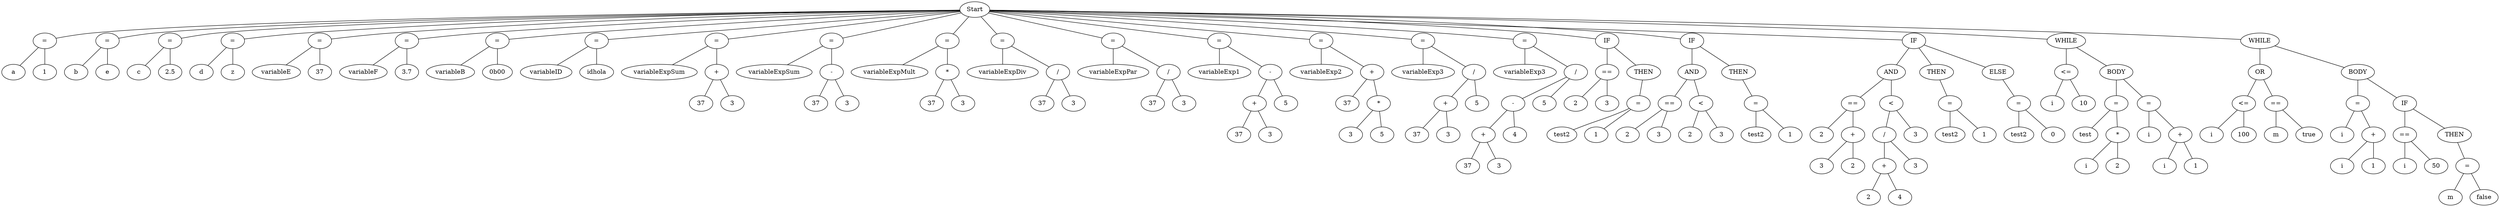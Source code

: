 graph G {node_start [label="Start"]
nodo_460025833 [label="="]
node_start -- nodo_460025833
nodo_1258625654 [label="a"]
nodo_460025833 -- nodo_1258625654
nodo_1996496088 [label="1"]
nodo_460025833 -- nodo_1996496088
nodo_1200413473 [label="="]
node_start -- nodo_1200413473
nodo_123269150 [label="b"]
nodo_1200413473 -- nodo_123269150
nodo_1693289513 [label="e"]
nodo_1200413473 -- nodo_1693289513
nodo_335329968 [label="="]
node_start -- nodo_335329968
nodo_839396925 [label="c"]
nodo_335329968 -- nodo_839396925
nodo_1913712738 [label="2.5"]
nodo_335329968 -- nodo_1913712738
nodo_2056562381 [label="="]
node_start -- nodo_2056562381
nodo_214673941 [label="d"]
nodo_2056562381 -- nodo_214673941
nodo_2143356023 [label="z"]
nodo_2056562381 -- nodo_2143356023
nodo_170354701 [label="="]
node_start -- nodo_170354701
nodo_1440355658 [label="variableE"]
nodo_170354701 -- nodo_1440355658
nodo_76584678 [label="37"]
nodo_170354701 -- nodo_76584678
nodo_1938147519 [label="="]
node_start -- nodo_1938147519
nodo_1112781250 [label="variableF"]
nodo_1938147519 -- nodo_1112781250
nodo_1193708679 [label="3.7"]
nodo_1938147519 -- nodo_1193708679
nodo_1199637795 [label="="]
node_start -- nodo_1199637795
nodo_446491996 [label="variableB"]
nodo_1199637795 -- nodo_446491996
nodo_1168020076 [label="0b00"]
nodo_1199637795 -- nodo_1168020076
nodo_917470444 [label="="]
node_start -- nodo_917470444
nodo_2043207431 [label="variableID"]
nodo_917470444 -- nodo_2043207431
nodo_79899503 [label="idhola"]
nodo_917470444 -- nodo_79899503
nodo_905954409 [label="="]
node_start -- nodo_905954409
nodo_2021295654 [label="variableExpSum"]
nodo_905954409 -- nodo_2021295654
nodo_1198874313 [label="+"]
nodo_905954409 -- nodo_1198874313
nodo_1517329691 [label="37"]
nodo_1198874313 -- nodo_1517329691
nodo_300406448 [label="3"]
nodo_1198874313 -- nodo_300406448
nodo_1023424796 [label="="]
node_start -- nodo_1023424796
nodo_1349430115 [label="variableExpSum"]
nodo_1023424796 -- nodo_1349430115
nodo_245918768 [label="-"]
nodo_1023424796 -- nodo_245918768
nodo_559249667 [label="37"]
nodo_245918768 -- nodo_559249667
nodo_497118444 [label="3"]
nodo_245918768 -- nodo_497118444
nodo_942795144 [label="="]
node_start -- nodo_942795144
nodo_1966463826 [label="variableExpMult"]
nodo_942795144 -- nodo_1966463826
nodo_2132945302 [label="*"]
nodo_942795144 -- nodo_2132945302
nodo_1777532050 [label="37"]
nodo_2132945302 -- nodo_1777532050
nodo_1589130637 [label="3"]
nodo_2132945302 -- nodo_1589130637
nodo_93096515 [label="="]
node_start -- nodo_93096515
nodo_1795980797 [label="variableExpDiv"]
nodo_93096515 -- nodo_1795980797
nodo_358881890 [label="/"]
nodo_93096515 -- nodo_358881890
nodo_175063326 [label="37"]
nodo_358881890 -- nodo_175063326
nodo_1808800898 [label="3"]
nodo_358881890 -- nodo_1808800898
nodo_1673230224 [label="="]
node_start -- nodo_1673230224
nodo_1455015567 [label="variableExpPar"]
nodo_1673230224 -- nodo_1455015567
nodo_640551671 [label="/"]
nodo_1673230224 -- nodo_640551671
nodo_1299265212 [label="37"]
nodo_640551671 -- nodo_1299265212
nodo_1976487797 [label="3"]
nodo_640551671 -- nodo_1976487797
nodo_1834738429 [label="="]
node_start -- nodo_1834738429
nodo_997471251 [label="variableExp1"]
nodo_1834738429 -- nodo_997471251
nodo_2138321175 [label="-"]
nodo_1834738429 -- nodo_2138321175
nodo_2084760811 [label="+"]
nodo_2138321175 -- nodo_2084760811
nodo_1312601492 [label="37"]
nodo_2084760811 -- nodo_1312601492
nodo_1425200364 [label="3"]
nodo_2084760811 -- nodo_1425200364
nodo_181451756 [label="5"]
nodo_2138321175 -- nodo_181451756
nodo_1629367273 [label="="]
node_start -- nodo_1629367273
nodo_1252373067 [label="variableExp2"]
nodo_1629367273 -- nodo_1252373067
nodo_145902151 [label="+"]
nodo_1629367273 -- nodo_145902151
nodo_120754022 [label="37"]
nodo_145902151 -- nodo_120754022
nodo_392408330 [label="*"]
nodo_145902151 -- nodo_392408330
nodo_1890808391 [label="3"]
nodo_392408330 -- nodo_1890808391
nodo_1783234148 [label="5"]
nodo_392408330 -- nodo_1783234148
nodo_2039682548 [label="="]
node_start -- nodo_2039682548
nodo_1939008561 [label="variableExp3"]
nodo_2039682548 -- nodo_1939008561
nodo_416844110 [label="/"]
nodo_2039682548 -- nodo_416844110
nodo_1036513007 [label="+"]
nodo_416844110 -- nodo_1036513007
nodo_1545236502 [label="37"]
nodo_1036513007 -- nodo_1545236502
nodo_940436672 [label="3"]
nodo_1036513007 -- nodo_940436672
nodo_1682149494 [label="5"]
nodo_416844110 -- nodo_1682149494
nodo_1718729351 [label="="]
node_start -- nodo_1718729351
nodo_1768225951 [label="variableExp3"]
nodo_1718729351 -- nodo_1768225951
nodo_1054373535 [label="/"]
nodo_1718729351 -- nodo_1054373535
nodo_1180729618 [label="-"]
nodo_1054373535 -- nodo_1180729618
nodo_766426843 [label="+"]
nodo_1180729618 -- nodo_766426843
nodo_1667248117 [label="37"]
nodo_766426843 -- nodo_1667248117
nodo_510775688 [label="3"]
nodo_766426843 -- nodo_510775688
nodo_1557904197 [label="4"]
nodo_1180729618 -- nodo_1557904197
nodo_73109091 [label="5"]
nodo_1054373535 -- nodo_73109091
nodo_1722156698 [label="IF"]
node_start -- nodo_1722156698
nodo_2009856584 [label="=="]
nodo_1722156698 -- nodo_2009856584
nodo_800807492 [label="2"]
nodo_2009856584 -- nodo_800807492
nodo_2038369279 [label="3"]
nodo_2009856584 -- nodo_2038369279
nodo_1412150105 [label="THEN"]
nodo_1722156698 -- nodo_1412150105
nodo_2090469934 [label="="]
nodo_1412150105 -- nodo_2090469934
nodo_159782531 [label="test2"]
nodo_2090469934 -- nodo_159782531
nodo_145212607 [label="1"]
nodo_2090469934 -- nodo_145212607
nodo_27201417 [label="IF"]
node_start -- nodo_27201417
nodo_771272430 [label="AND"]
nodo_27201417 -- nodo_771272430
nodo_351508444 [label="=="]
nodo_771272430 -- nodo_351508444
nodo_575089601 [label="2"]
nodo_351508444 -- nodo_575089601
nodo_1541245767 [label="3"]
nodo_351508444 -- nodo_1541245767
nodo_867881228 [label="<"]
nodo_771272430 -- nodo_867881228
nodo_998243792 [label="2"]
nodo_867881228 -- nodo_998243792
nodo_545112157 [label="3"]
nodo_867881228 -- nodo_545112157
nodo_390983846 [label="THEN"]
nodo_27201417 -- nodo_390983846
nodo_1914331634 [label="="]
nodo_390983846 -- nodo_1914331634
nodo_911184668 [label="test2"]
nodo_1914331634 -- nodo_911184668
nodo_2029961888 [label="1"]
nodo_1914331634 -- nodo_2029961888
nodo_13555161 [label="IF"]
node_start -- nodo_13555161
nodo_570044867 [label="AND"]
nodo_13555161 -- nodo_570044867
nodo_1801949587 [label="=="]
nodo_570044867 -- nodo_1801949587
nodo_1703064989 [label="2"]
nodo_1801949587 -- nodo_1703064989
nodo_328516841 [label="+"]
nodo_1801949587 -- nodo_328516841
nodo_1662032753 [label="3"]
nodo_328516841 -- nodo_1662032753
nodo_883713417 [label="2"]
nodo_328516841 -- nodo_883713417
nodo_1156710620 [label="<"]
nodo_570044867 -- nodo_1156710620
nodo_1911826215 [label="/"]
nodo_1156710620 -- nodo_1911826215
nodo_374927739 [label="+"]
nodo_1911826215 -- nodo_374927739
nodo_1091526164 [label="2"]
nodo_374927739 -- nodo_1091526164
nodo_363811337 [label="4"]
nodo_374927739 -- nodo_363811337
nodo_1169330820 [label="3"]
nodo_1911826215 -- nodo_1169330820
nodo_347103328 [label="3"]
nodo_1156710620 -- nodo_347103328
nodo_804549404 [label="THEN"]
nodo_13555161 -- nodo_804549404
nodo_1076122609 [label="="]
nodo_804549404 -- nodo_1076122609
nodo_299098051 [label="test2"]
nodo_1076122609 -- nodo_299098051
nodo_108465913 [label="1"]
nodo_1076122609 -- nodo_108465913
nodo_177729976 [label="ELSE"]
nodo_13555161 -- nodo_177729976
nodo_1758363840 [label="="]
nodo_177729976 -- nodo_1758363840
nodo_1735157725 [label="test2"]
nodo_1758363840 -- nodo_1735157725
nodo_1506983183 [label="0"]
nodo_1758363840 -- nodo_1506983183
nodo_1828560316 [label="WHILE"]
node_start -- nodo_1828560316
nodo_1962871604 [label="<="]
nodo_1828560316 -- nodo_1962871604
nodo_940173921 [label="i"]
nodo_1962871604 -- nodo_940173921
nodo_949584033 [label="10"]
nodo_1962871604 -- nodo_949584033
nodo_105757969 [label="BODY"]
nodo_1828560316 -- nodo_105757969
nodo_182952007 [label="="]
nodo_105757969 -- nodo_182952007
nodo_2110392728 [label="test"]
nodo_182952007 -- nodo_2110392728
nodo_153223688 [label="*"]
nodo_182952007 -- nodo_153223688
nodo_1651278600 [label="i"]
nodo_153223688 -- nodo_1651278600
nodo_1430188698 [label="2"]
nodo_153223688 -- nodo_1430188698
nodo_2014685036 [label="="]
nodo_105757969 -- nodo_2014685036
nodo_1639897124 [label="i"]
nodo_2014685036 -- nodo_1639897124
nodo_1741452248 [label="+"]
nodo_2014685036 -- nodo_1741452248
nodo_1162143641 [label="i"]
nodo_1741452248 -- nodo_1162143641
nodo_280958618 [label="1"]
nodo_1741452248 -- nodo_280958618
nodo_131568465 [label="WHILE"]
node_start -- nodo_131568465
nodo_50426560 [label="OR"]
nodo_131568465 -- nodo_50426560
nodo_1637561622 [label="<="]
nodo_50426560 -- nodo_1637561622
nodo_158921849 [label="i"]
nodo_1637561622 -- nodo_158921849
nodo_848212764 [label="100"]
nodo_1637561622 -- nodo_848212764
nodo_982601983 [label="=="]
nodo_50426560 -- nodo_982601983
nodo_35320126 [label="m"]
nodo_982601983 -- nodo_35320126
nodo_1284445752 [label="true"]
nodo_982601983 -- nodo_1284445752
nodo_199121638 [label="BODY"]
nodo_131568465 -- nodo_199121638
nodo_1006167498 [label="="]
nodo_199121638 -- nodo_1006167498
nodo_1857974410 [label="i"]
nodo_1006167498 -- nodo_1857974410
nodo_1521780147 [label="+"]
nodo_1006167498 -- nodo_1521780147
nodo_591723881 [label="i"]
nodo_1521780147 -- nodo_591723881
nodo_1601084030 [label="1"]
nodo_1521780147 -- nodo_1601084030
nodo_1112120121 [label="IF"]
nodo_199121638 -- nodo_1112120121
nodo_939854487 [label="=="]
nodo_1112120121 -- nodo_939854487
nodo_320064131 [label="i"]
nodo_939854487 -- nodo_320064131
nodo_487394187 [label="50"]
nodo_939854487 -- nodo_487394187
nodo_1364295427 [label="THEN"]
nodo_1112120121 -- nodo_1364295427
nodo_1099994636 [label="="]
nodo_1364295427 -- nodo_1099994636
nodo_1280973679 [label="m"]
nodo_1099994636 -- nodo_1280973679
nodo_972951612 [label="false"]
nodo_1099994636 -- nodo_972951612
}
